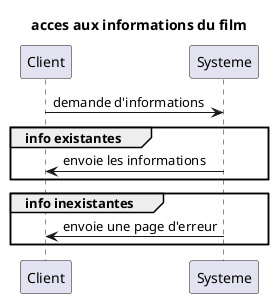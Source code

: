 @startuml Diagramme sequence acces aux info du film

title acces aux informations du film

Client -> Systeme : demande d'informations

group info existantes
    Systeme -> Client : envoie les informations
end

group info inexistantes
    Systeme -> Client : envoie une page d'erreur
end
@enduml


@startuml Diagramme sequence reservation

title reservation

loop jusqu'a reussite ou abandon
    Client -> Systeme : Seance
    Client -> Systeme : Nombre de place
    Systeme -> Systeme : Verification place disponible
end

loop 3 fois
    Systeme -> Client : Demande de connexion
    Client -> Systeme : Identifiant unique/ e-mail
    Systeme->Systeme : verification identifiant
end

Systeme -> Client : Demande des tarifs
Client -> Systeme : tarifs
Systeme -> Systeme : calcul tarif total
Systeme -> Client : demande de paiement
Client -> Paiement : Paye

alt accepter
    Paiement -> Systeme : Validation
    Systeme -> Client : confirmation par mail
else refuser
        Paiement -> Systeme : refus
    Systeme -> Client : abandon conservation
end



@enduml
